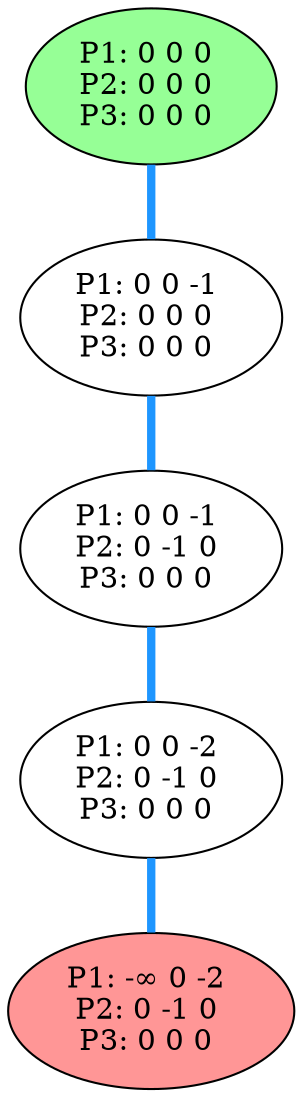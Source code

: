 graph G {
color = "black"
0 [label = "P1: 0 0 0 
P2: 0 0 0 
P3: 0 0 0 
",  style="filled", fillcolor = "#96FF96"];
1 [label = "P1: 0 0 -1 
P2: 0 0 0 
P3: 0 0 0 
"];
2 [label = "P1: 0 0 -1 
P2: 0 -1 0 
P3: 0 0 0 
"];
3 [label = "P1: 0 0 -2 
P2: 0 -1 0 
P3: 0 0 0 
"];
33 [label = "P1: -∞ 0 -2 
P2: 0 -1 0 
P3: 0 0 0 
",  style="filled", fillcolor = "#FF9696"];
edge [style=bold];
0 -- 1 [color="#1E96FF", penwidth=4.0];

1 -- 2 [color="#1E96FF", penwidth=4.0];

2 -- 3 [color="#1E96FF", penwidth=4.0];


3 -- 33 [color="#1E96FF", penwidth=4.0];
}
